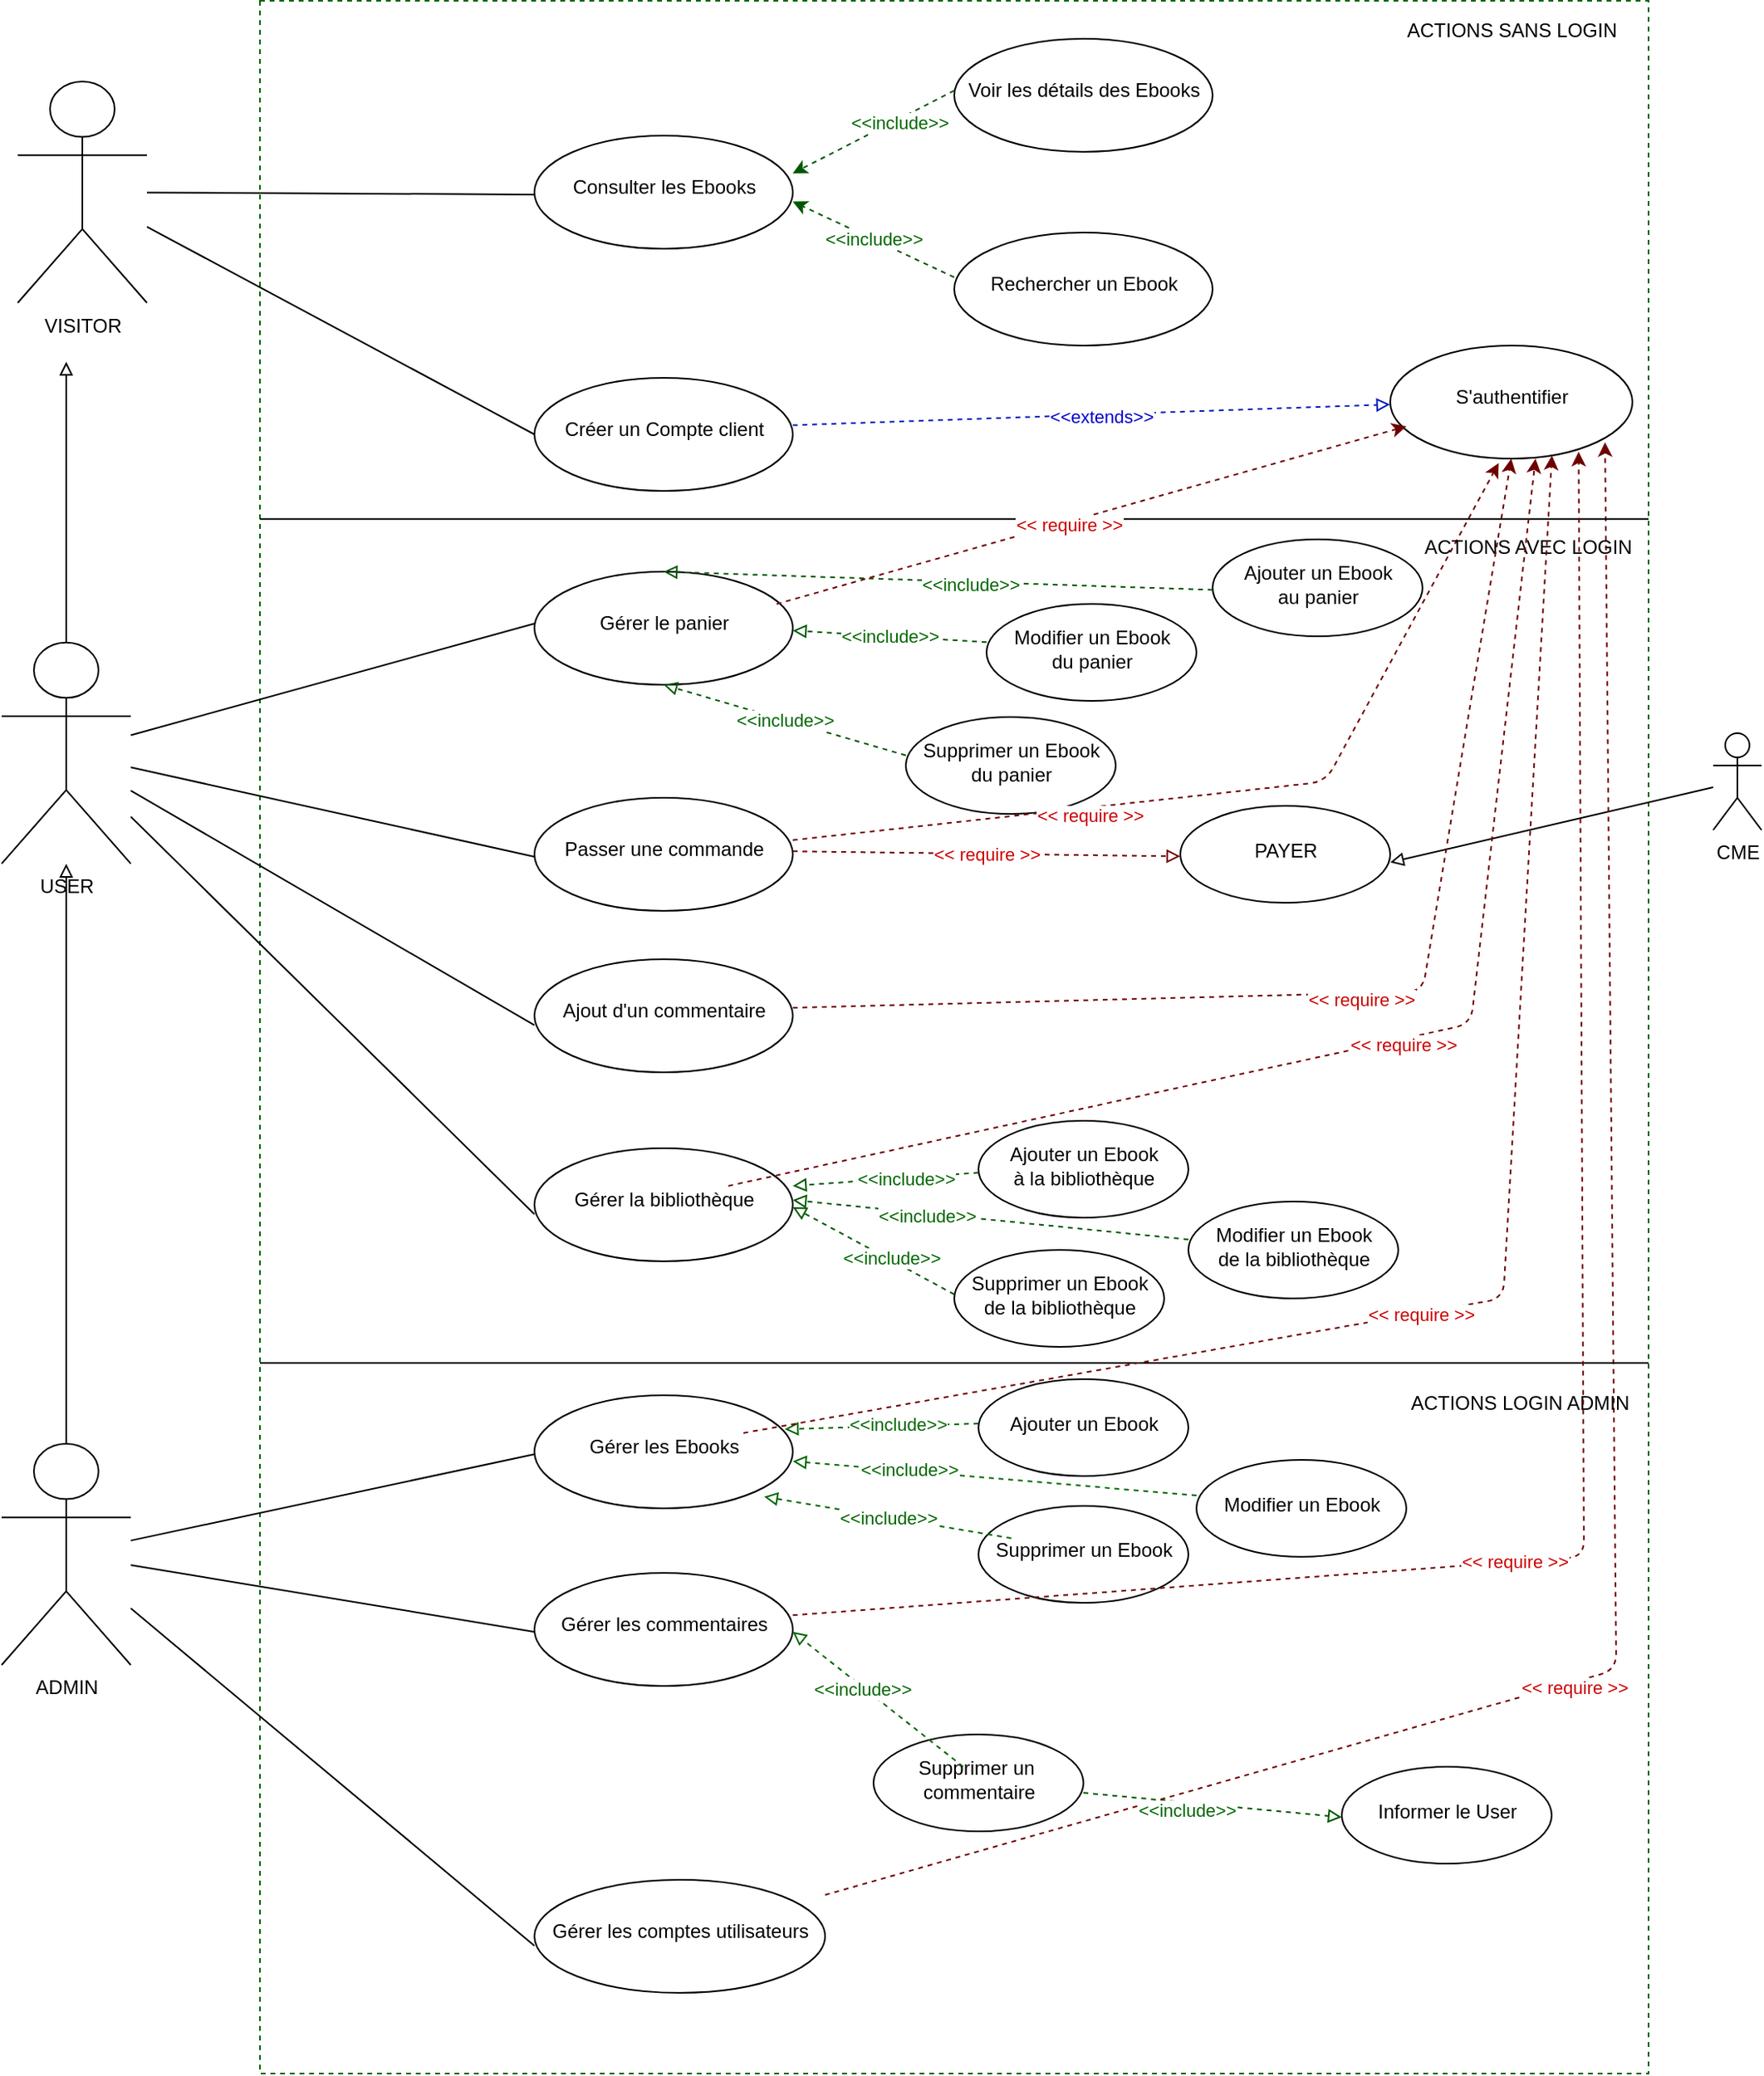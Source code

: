 <mxfile>
    <diagram id="oeYwWfiXL7aOKT_1QvoW" name="Page-1">
        <mxGraphModel dx="2318" dy="1635" grid="1" gridSize="10" guides="1" tooltips="1" connect="1" arrows="1" fold="1" page="1" pageScale="1" pageWidth="3300" pageHeight="4681" math="0" shadow="0">
            <root>
                <mxCell id="0"/>
                <mxCell id="1" parent="0"/>
                <mxCell id="112" value="" style="html=1;dashed=1;strokeColor=#006600;" parent="1" vertex="1">
                    <mxGeometry x="200" y="46.5" width="860" height="1283.5" as="geometry"/>
                </mxCell>
                <mxCell id="73" style="edgeStyle=none;html=1;entryX=0;entryY=0.75;entryDx=0;entryDy=0;startArrow=none;startFill=0;endArrow=none;endFill=0;" parent="1" source="4" target="56" edge="1">
                    <mxGeometry relative="1" as="geometry"/>
                </mxCell>
                <mxCell id="74" style="edgeStyle=none;html=1;entryX=0;entryY=0.75;entryDx=0;entryDy=0;startArrow=none;startFill=0;endArrow=none;endFill=0;" parent="1" source="4" target="58" edge="1">
                    <mxGeometry relative="1" as="geometry"/>
                </mxCell>
                <mxCell id="75" style="edgeStyle=none;html=1;entryX=0;entryY=1;entryDx=0;entryDy=0;startArrow=none;startFill=0;endArrow=none;endFill=0;" parent="1" source="4" target="60" edge="1">
                    <mxGeometry relative="1" as="geometry"/>
                </mxCell>
                <mxCell id="101" style="edgeStyle=none;html=1;startArrow=none;startFill=0;endArrow=block;endFill=0;" parent="1" source="4" target="54" edge="1">
                    <mxGeometry relative="1" as="geometry"/>
                </mxCell>
                <mxCell id="4" value="ADMIN" style="shape=umlActor;verticalLabelPosition=bottom;verticalAlign=top;html=1;" parent="1" vertex="1">
                    <mxGeometry x="40" y="940" width="80" height="137" as="geometry"/>
                </mxCell>
                <mxCell id="11" value="" style="shape=ellipse;container=1;horizontal=1;horizontalStack=0;resizeParent=1;resizeParentMax=0;resizeLast=0;html=1;dashed=0;collapsible=0;" parent="1" vertex="1">
                    <mxGeometry x="370" y="130" width="160" height="70" as="geometry"/>
                </mxCell>
                <mxCell id="14" value="Consulter les Ebooks" style="text;html=1;align=center;verticalAlign=middle;rotatable=0;fillColor=none;strokeColor=none;" parent="11" vertex="1">
                    <mxGeometry y="23.333" width="160" height="17.5" as="geometry"/>
                </mxCell>
                <mxCell id="16" value="" style="shape=ellipse;container=1;horizontal=1;horizontalStack=0;resizeParent=1;resizeParentMax=0;resizeLast=0;html=1;dashed=0;collapsible=0;" parent="1" vertex="1">
                    <mxGeometry x="630" y="70" width="160" height="70" as="geometry"/>
                </mxCell>
                <mxCell id="17" value="Voir les détails des Ebooks" style="text;html=1;align=center;verticalAlign=middle;rotatable=0;fillColor=none;strokeColor=none;" parent="16" vertex="1">
                    <mxGeometry y="23.333" width="160" height="17.5" as="geometry"/>
                </mxCell>
                <mxCell id="18" value="" style="shape=ellipse;container=1;horizontal=1;horizontalStack=0;resizeParent=1;resizeParentMax=0;resizeLast=0;html=1;dashed=0;collapsible=0;" parent="1" vertex="1">
                    <mxGeometry x="630" y="190" width="160" height="70" as="geometry"/>
                </mxCell>
                <mxCell id="19" value="Rechercher un Ebook" style="text;html=1;align=center;verticalAlign=middle;rotatable=0;fillColor=none;strokeColor=none;" parent="18" vertex="1">
                    <mxGeometry y="23.333" width="160" height="17.5" as="geometry"/>
                </mxCell>
                <mxCell id="20" value="" style="shape=ellipse;container=1;horizontal=1;horizontalStack=0;resizeParent=1;resizeParentMax=0;resizeLast=0;html=1;dashed=0;collapsible=0;" parent="1" vertex="1">
                    <mxGeometry x="370" y="280" width="160" height="70" as="geometry"/>
                </mxCell>
                <mxCell id="21" value="Créer un Compte client" style="text;html=1;align=center;verticalAlign=middle;rotatable=0;fillColor=none;strokeColor=none;" parent="20" vertex="1">
                    <mxGeometry y="23.333" width="160" height="17.5" as="geometry"/>
                </mxCell>
                <mxCell id="22" value="" style="shape=ellipse;container=1;horizontal=1;horizontalStack=0;resizeParent=1;resizeParentMax=0;resizeLast=0;html=1;dashed=0;collapsible=0;" parent="1" vertex="1">
                    <mxGeometry x="370" y="400" width="160" height="70" as="geometry"/>
                </mxCell>
                <mxCell id="23" value="Gérer le panier" style="text;html=1;align=center;verticalAlign=middle;rotatable=0;fillColor=none;strokeColor=none;" parent="22" vertex="1">
                    <mxGeometry y="23.333" width="160" height="17.5" as="geometry"/>
                </mxCell>
                <mxCell id="24" value="" style="shape=ellipse;container=1;horizontal=1;horizontalStack=0;resizeParent=1;resizeParentMax=0;resizeLast=0;html=1;dashed=0;collapsible=0;" parent="1" vertex="1">
                    <mxGeometry x="370" y="757" width="160" height="70" as="geometry"/>
                </mxCell>
                <mxCell id="25" value="Gérer la bibliothèque" style="text;html=1;align=center;verticalAlign=middle;rotatable=0;fillColor=none;strokeColor=none;" parent="24" vertex="1">
                    <mxGeometry y="23.333" width="160" height="17.5" as="geometry"/>
                </mxCell>
                <mxCell id="26" value="" style="shape=ellipse;container=1;horizontal=1;horizontalStack=0;resizeParent=1;resizeParentMax=0;resizeLast=0;html=1;dashed=0;collapsible=0;" parent="1" vertex="1">
                    <mxGeometry x="645" y="740" width="130" height="60" as="geometry"/>
                </mxCell>
                <mxCell id="27" value="Ajouter un Ebook &lt;br&gt;à la bibliothèque" style="text;html=1;align=center;verticalAlign=middle;rotatable=0;fillColor=none;strokeColor=none;" parent="26" vertex="1">
                    <mxGeometry y="20.0" width="130" height="15" as="geometry"/>
                </mxCell>
                <mxCell id="82" style="edgeStyle=none;html=1;entryX=1;entryY=0.5;entryDx=0;entryDy=0;startArrow=none;startFill=0;endArrow=block;endFill=0;dashed=1;fillColor=#008a00;strokeColor=#005700;" parent="1" source="28" target="25" edge="1">
                    <mxGeometry relative="1" as="geometry"/>
                </mxCell>
                <mxCell id="140" value="&amp;lt;&amp;lt;include&amp;gt;&amp;gt;" style="edgeLabel;html=1;align=center;verticalAlign=middle;resizable=0;points=[];fontColor=#006600;" vertex="1" connectable="0" parent="82">
                    <mxGeometry x="0.319" y="1" relative="1" as="geometry">
                        <mxPoint as="offset"/>
                    </mxGeometry>
                </mxCell>
                <mxCell id="28" value="" style="shape=ellipse;container=1;horizontal=1;horizontalStack=0;resizeParent=1;resizeParentMax=0;resizeLast=0;html=1;dashed=0;collapsible=0;" parent="1" vertex="1">
                    <mxGeometry x="775" y="790" width="130" height="60" as="geometry"/>
                </mxCell>
                <mxCell id="29" value="Modifier un Ebook &lt;br&gt;de la bibliothèque" style="text;html=1;align=center;verticalAlign=middle;rotatable=0;fillColor=none;strokeColor=none;" parent="28" vertex="1">
                    <mxGeometry y="20.0" width="130" height="15" as="geometry"/>
                </mxCell>
                <mxCell id="31" value="" style="shape=ellipse;container=1;horizontal=1;horizontalStack=0;resizeParent=1;resizeParentMax=0;resizeLast=0;html=1;dashed=0;collapsible=0;" parent="1" vertex="1">
                    <mxGeometry x="630" y="820" width="130" height="60" as="geometry"/>
                </mxCell>
                <mxCell id="32" value="Supprimer un Ebook &lt;br&gt;de la bibliothèque" style="text;html=1;align=center;verticalAlign=middle;rotatable=0;fillColor=none;strokeColor=none;" parent="31" vertex="1">
                    <mxGeometry y="20.0" width="130" height="15" as="geometry"/>
                </mxCell>
                <mxCell id="33" value="" style="shape=ellipse;container=1;horizontal=1;horizontalStack=0;resizeParent=1;resizeParentMax=0;resizeLast=0;html=1;dashed=0;collapsible=0;" parent="1" vertex="1">
                    <mxGeometry x="790" y="380.0" width="130" height="60" as="geometry"/>
                </mxCell>
                <mxCell id="34" value="Ajouter un Ebook &lt;br&gt;au panier" style="text;html=1;align=center;verticalAlign=middle;rotatable=0;fillColor=none;strokeColor=none;" parent="33" vertex="1">
                    <mxGeometry y="20.0" width="130" height="15" as="geometry"/>
                </mxCell>
                <mxCell id="36" value="" style="shape=ellipse;container=1;horizontal=1;horizontalStack=0;resizeParent=1;resizeParentMax=0;resizeLast=0;html=1;dashed=0;collapsible=0;" parent="1" vertex="1">
                    <mxGeometry x="650" y="420.0" width="130" height="60" as="geometry"/>
                </mxCell>
                <mxCell id="37" value="Modifier un Ebook &lt;br&gt;du panier" style="text;html=1;align=center;verticalAlign=middle;rotatable=0;fillColor=none;strokeColor=none;" parent="36" vertex="1">
                    <mxGeometry y="20.0" width="130" height="15" as="geometry"/>
                </mxCell>
                <mxCell id="38" value="" style="shape=ellipse;container=1;horizontal=1;horizontalStack=0;resizeParent=1;resizeParentMax=0;resizeLast=0;html=1;dashed=0;collapsible=0;" parent="1" vertex="1">
                    <mxGeometry x="600" y="490" width="130" height="60" as="geometry"/>
                </mxCell>
                <mxCell id="39" value="Supprimer un Ebook &lt;br&gt;du panier" style="text;html=1;align=center;verticalAlign=middle;rotatable=0;fillColor=none;strokeColor=none;" parent="38" vertex="1">
                    <mxGeometry y="20.0" width="130" height="15" as="geometry"/>
                </mxCell>
                <mxCell id="126" style="edgeStyle=none;html=1;entryX=0.448;entryY=1.039;entryDx=0;entryDy=0;entryPerimeter=0;dashed=1;fontColor=#006600;fillColor=#a20025;strokeColor=#6F0000;" edge="1" parent="1" source="43" target="45">
                    <mxGeometry relative="1" as="geometry">
                        <Array as="points">
                            <mxPoint x="860" y="530"/>
                        </Array>
                    </mxGeometry>
                </mxCell>
                <mxCell id="127" value="&lt;span style=&quot;color: rgb(204, 0, 0);&quot;&gt;&amp;lt;&amp;lt; require &amp;gt;&amp;gt;&lt;/span&gt;" style="edgeLabel;html=1;align=center;verticalAlign=middle;resizable=0;points=[];fontColor=#006600;" vertex="1" connectable="0" parent="126">
                    <mxGeometry x="-0.339" y="-5" relative="1" as="geometry">
                        <mxPoint as="offset"/>
                    </mxGeometry>
                </mxCell>
                <mxCell id="43" value="" style="shape=ellipse;container=1;horizontal=1;horizontalStack=0;resizeParent=1;resizeParentMax=0;resizeLast=0;html=1;dashed=0;collapsible=0;" parent="1" vertex="1">
                    <mxGeometry x="370" y="540" width="160" height="70" as="geometry"/>
                </mxCell>
                <mxCell id="44" value="Passer une commande" style="text;html=1;align=center;verticalAlign=middle;rotatable=0;fillColor=none;strokeColor=none;" parent="43" vertex="1">
                    <mxGeometry y="23.333" width="160" height="17.5" as="geometry"/>
                </mxCell>
                <mxCell id="45" value="" style="shape=ellipse;container=1;horizontal=1;horizontalStack=0;resizeParent=1;resizeParentMax=0;resizeLast=0;html=1;dashed=0;collapsible=0;" parent="1" vertex="1">
                    <mxGeometry x="900" y="260" width="150" height="70" as="geometry"/>
                </mxCell>
                <mxCell id="46" value="S'authentifier" style="text;html=1;align=center;verticalAlign=middle;rotatable=0;fillColor=none;strokeColor=none;" parent="45" vertex="1">
                    <mxGeometry y="23.333" width="150" height="17.5" as="geometry"/>
                </mxCell>
                <mxCell id="47" value="" style="shape=ellipse;container=1;horizontal=1;horizontalStack=0;resizeParent=1;resizeParentMax=0;resizeLast=0;html=1;dashed=0;collapsible=0;" parent="1" vertex="1">
                    <mxGeometry x="770" y="545" width="130" height="60" as="geometry"/>
                </mxCell>
                <mxCell id="48" value="PAYER" style="text;html=1;align=center;verticalAlign=middle;rotatable=0;fillColor=none;strokeColor=none;" parent="47" vertex="1">
                    <mxGeometry y="20.0" width="130" height="15" as="geometry"/>
                </mxCell>
                <mxCell id="80" style="edgeStyle=none;html=1;entryX=1;entryY=1;entryDx=0;entryDy=0;startArrow=none;startFill=0;endArrow=block;endFill=0;" parent="1" source="49" target="48" edge="1">
                    <mxGeometry relative="1" as="geometry"/>
                </mxCell>
                <mxCell id="49" value="CME&lt;br&gt;" style="shape=umlActor;verticalLabelPosition=bottom;verticalAlign=top;html=1;" parent="1" vertex="1">
                    <mxGeometry x="1100" y="500" width="30" height="60" as="geometry"/>
                </mxCell>
                <mxCell id="51" value="" style="shape=ellipse;container=1;horizontal=1;horizontalStack=0;resizeParent=1;resizeParentMax=0;resizeLast=0;html=1;dashed=0;collapsible=0;" parent="1" vertex="1">
                    <mxGeometry x="370" y="640" width="160" height="70" as="geometry"/>
                </mxCell>
                <mxCell id="52" value="Ajout d'un commentaire" style="text;html=1;align=center;verticalAlign=middle;rotatable=0;fillColor=none;strokeColor=none;" parent="51" vertex="1">
                    <mxGeometry y="23.333" width="160" height="17.5" as="geometry"/>
                </mxCell>
                <mxCell id="69" style="edgeStyle=none;html=1;entryX=0;entryY=0.5;entryDx=0;entryDy=0;startArrow=none;startFill=0;endArrow=none;endFill=0;" parent="1" source="54" target="23" edge="1">
                    <mxGeometry relative="1" as="geometry"/>
                </mxCell>
                <mxCell id="70" style="edgeStyle=none;html=1;entryX=0;entryY=0.75;entryDx=0;entryDy=0;startArrow=none;startFill=0;endArrow=none;endFill=0;" parent="1" source="54" target="44" edge="1">
                    <mxGeometry relative="1" as="geometry"/>
                </mxCell>
                <mxCell id="71" style="edgeStyle=none;html=1;entryX=0;entryY=1;entryDx=0;entryDy=0;startArrow=none;startFill=0;endArrow=none;endFill=0;" parent="1" source="54" target="52" edge="1">
                    <mxGeometry relative="1" as="geometry"/>
                </mxCell>
                <mxCell id="72" style="edgeStyle=none;html=1;entryX=0;entryY=1;entryDx=0;entryDy=0;startArrow=none;startFill=0;endArrow=none;endFill=0;" parent="1" source="54" target="25" edge="1">
                    <mxGeometry relative="1" as="geometry"/>
                </mxCell>
                <mxCell id="109" style="edgeStyle=none;html=1;startArrow=none;startFill=0;endArrow=block;endFill=0;" parent="1" source="54" edge="1">
                    <mxGeometry relative="1" as="geometry">
                        <mxPoint x="80" y="270" as="targetPoint"/>
                    </mxGeometry>
                </mxCell>
                <mxCell id="54" value="USER" style="shape=umlActor;verticalLabelPosition=bottom;verticalAlign=top;html=1;" parent="1" vertex="1">
                    <mxGeometry x="40" y="443.83" width="80" height="137" as="geometry"/>
                </mxCell>
                <mxCell id="55" value="" style="shape=ellipse;container=1;horizontal=1;horizontalStack=0;resizeParent=1;resizeParentMax=0;resizeLast=0;html=1;dashed=0;collapsible=0;" parent="1" vertex="1">
                    <mxGeometry x="370" y="910" width="160" height="70" as="geometry"/>
                </mxCell>
                <mxCell id="56" value="Gérer les Ebooks" style="text;html=1;align=center;verticalAlign=middle;rotatable=0;fillColor=none;strokeColor=none;" parent="55" vertex="1">
                    <mxGeometry y="23.333" width="160" height="17.5" as="geometry"/>
                </mxCell>
                <mxCell id="57" value="" style="shape=ellipse;container=1;horizontal=1;horizontalStack=0;resizeParent=1;resizeParentMax=0;resizeLast=0;html=1;dashed=0;collapsible=0;" parent="1" vertex="1">
                    <mxGeometry x="370" y="1020" width="160" height="70" as="geometry"/>
                </mxCell>
                <mxCell id="58" value="Gérer les commentaires" style="text;html=1;align=center;verticalAlign=middle;rotatable=0;fillColor=none;strokeColor=none;" parent="57" vertex="1">
                    <mxGeometry y="23.333" width="160" height="17.5" as="geometry"/>
                </mxCell>
                <mxCell id="136" style="edgeStyle=none;html=1;entryX=0.887;entryY=0.855;entryDx=0;entryDy=0;entryPerimeter=0;dashed=1;fontColor=#006600;fillColor=#a20025;strokeColor=#6F0000;" edge="1" parent="1" source="59" target="45">
                    <mxGeometry relative="1" as="geometry">
                        <Array as="points">
                            <mxPoint x="1040" y="1080"/>
                        </Array>
                    </mxGeometry>
                </mxCell>
                <mxCell id="137" value="&lt;font color=&quot;#cc0000&quot;&gt;&amp;lt;&amp;lt; require &amp;gt;&amp;gt;&lt;/font&gt;" style="edgeLabel;html=1;align=center;verticalAlign=middle;resizable=0;points=[];fontColor=#006600;" vertex="1" connectable="0" parent="136">
                    <mxGeometry x="-0.242" y="-3" relative="1" as="geometry">
                        <mxPoint as="offset"/>
                    </mxGeometry>
                </mxCell>
                <mxCell id="59" value="" style="shape=ellipse;container=1;horizontal=1;horizontalStack=0;resizeParent=1;resizeParentMax=0;resizeLast=0;html=1;dashed=0;collapsible=0;" parent="1" vertex="1">
                    <mxGeometry x="370" y="1210" width="180" height="70" as="geometry"/>
                </mxCell>
                <mxCell id="60" value="Gérer les comptes utilisateurs" style="text;html=1;align=center;verticalAlign=middle;rotatable=0;fillColor=none;strokeColor=none;" parent="59" vertex="1">
                    <mxGeometry y="23.333" width="180" height="17.5" as="geometry"/>
                </mxCell>
                <mxCell id="62" style="edgeStyle=none;html=1;entryX=1;entryY=0;entryDx=0;entryDy=0;exitX=0;exitY=0.5;exitDx=0;exitDy=0;dashed=1;fillColor=#008a00;strokeColor=#005700;" parent="1" source="17" target="14" edge="1">
                    <mxGeometry relative="1" as="geometry">
                        <mxPoint x="690" y="111" as="sourcePoint"/>
                    </mxGeometry>
                </mxCell>
                <mxCell id="138" value="&lt;font color=&quot;#006600&quot;&gt;&amp;lt;&amp;lt;include&amp;gt;&amp;gt;&lt;/font&gt;" style="edgeLabel;html=1;align=center;verticalAlign=middle;resizable=0;points=[];fontColor=#CC0000;" vertex="1" connectable="0" parent="62">
                    <mxGeometry x="-0.276" y="1" relative="1" as="geometry">
                        <mxPoint x="1" as="offset"/>
                    </mxGeometry>
                </mxCell>
                <mxCell id="63" value="&lt;span style=&quot;color: rgb(0, 102, 0);&quot;&gt;&amp;lt;&amp;lt;include&amp;gt;&amp;gt;&lt;/span&gt;" style="edgeStyle=none;html=1;startArrow=none;startFill=0;exitX=0;exitY=0.25;exitDx=0;exitDy=0;entryX=1;entryY=1;entryDx=0;entryDy=0;dashed=1;fillColor=#008a00;strokeColor=#005700;" parent="1" source="19" target="14" edge="1">
                    <mxGeometry relative="1" as="geometry">
                        <mxPoint x="530" y="181" as="targetPoint"/>
                    </mxGeometry>
                </mxCell>
                <mxCell id="64" style="edgeStyle=none;html=1;entryX=0;entryY=0.75;entryDx=0;entryDy=0;startArrow=none;startFill=0;dashed=1;endArrow=block;endFill=0;fillColor=#0050ef;strokeColor=#001DBC;" parent="1" source="21" target="46" edge="1">
                    <mxGeometry relative="1" as="geometry"/>
                </mxCell>
                <mxCell id="65" value="&lt;font color=&quot;#0000cc&quot;&gt;&amp;lt;&amp;lt;extends&amp;gt;&amp;gt;&lt;/font&gt;" style="edgeLabel;html=1;align=center;verticalAlign=middle;resizable=0;points=[];fontColor=#005700;" parent="64" vertex="1" connectable="0">
                    <mxGeometry x="0.026" y="-1" relative="1" as="geometry">
                        <mxPoint x="1" as="offset"/>
                    </mxGeometry>
                </mxCell>
                <mxCell id="76" style="edgeStyle=none;html=1;startArrow=none;startFill=0;endArrow=block;endFill=0;exitX=0;exitY=0.75;exitDx=0;exitDy=0;entryX=0.5;entryY=0;entryDx=0;entryDy=0;dashed=1;fillColor=#008a00;strokeColor=#005700;" parent="1" source="34" target="22" edge="1">
                    <mxGeometry relative="1" as="geometry">
                        <mxPoint x="530" y="400" as="targetPoint"/>
                    </mxGeometry>
                </mxCell>
                <mxCell id="142" value="&amp;lt;&amp;lt;include&amp;gt;&amp;gt;" style="edgeLabel;html=1;align=center;verticalAlign=middle;resizable=0;points=[];fontColor=#006600;" vertex="1" connectable="0" parent="76">
                    <mxGeometry x="-0.118" y="1" relative="1" as="geometry">
                        <mxPoint as="offset"/>
                    </mxGeometry>
                </mxCell>
                <mxCell id="77" value="&lt;span style=&quot;color: rgb(0, 102, 0);&quot;&gt;&amp;lt;&amp;lt;include&amp;gt;&amp;gt;&lt;/span&gt;" style="edgeStyle=none;html=1;entryX=1;entryY=0.75;entryDx=0;entryDy=0;startArrow=none;startFill=0;endArrow=block;endFill=0;dashed=1;fillColor=#008a00;strokeColor=#005700;" parent="1" source="37" target="23" edge="1">
                    <mxGeometry relative="1" as="geometry"/>
                </mxCell>
                <mxCell id="78" value="&lt;span style=&quot;color: rgb(0, 102, 0);&quot;&gt;&amp;lt;&amp;lt;include&amp;gt;&amp;gt;&lt;/span&gt;" style="edgeStyle=none;html=1;entryX=0.5;entryY=1;entryDx=0;entryDy=0;startArrow=none;startFill=0;endArrow=block;endFill=0;exitX=0;exitY=0.25;exitDx=0;exitDy=0;dashed=1;fillColor=#008a00;strokeColor=#005700;" parent="1" source="39" target="22" edge="1">
                    <mxGeometry relative="1" as="geometry"/>
                </mxCell>
                <mxCell id="79" value="&lt;span style=&quot;color: rgb(204, 0, 0);&quot;&gt;&amp;lt;&amp;lt; require &amp;gt;&amp;gt;&lt;/span&gt;" style="edgeStyle=none;html=1;entryX=0;entryY=0.75;entryDx=0;entryDy=0;startArrow=none;startFill=0;endArrow=block;endFill=0;dashed=1;fillColor=#a20025;strokeColor=#6F0000;" parent="1" source="44" target="48" edge="1">
                    <mxGeometry relative="1" as="geometry"/>
                </mxCell>
                <mxCell id="81" style="edgeStyle=none;html=1;entryX=1;entryY=0;entryDx=0;entryDy=0;startArrow=none;startFill=0;endArrow=block;endFill=0;dashed=1;fillColor=#008a00;strokeColor=#005700;" parent="1" source="27" target="25" edge="1">
                    <mxGeometry relative="1" as="geometry"/>
                </mxCell>
                <mxCell id="139" value="&amp;lt;&amp;lt;include&amp;gt;&amp;gt;" style="edgeLabel;html=1;align=center;verticalAlign=middle;resizable=0;points=[];fontColor=#006600;" vertex="1" connectable="0" parent="81">
                    <mxGeometry x="-0.217" relative="1" as="geometry">
                        <mxPoint as="offset"/>
                    </mxGeometry>
                </mxCell>
                <mxCell id="83" style="edgeStyle=none;html=1;exitX=0;exitY=0.5;exitDx=0;exitDy=0;startArrow=none;startFill=0;endArrow=block;endFill=0;entryX=1;entryY=0.75;entryDx=0;entryDy=0;dashed=1;fillColor=#008a00;strokeColor=#005700;" parent="1" source="32" target="25" edge="1">
                    <mxGeometry relative="1" as="geometry">
                        <mxPoint x="530" y="800" as="targetPoint"/>
                    </mxGeometry>
                </mxCell>
                <mxCell id="141" value="&amp;lt;&amp;lt;include&amp;gt;&amp;gt;" style="edgeLabel;html=1;align=center;verticalAlign=middle;resizable=0;points=[];fontColor=#006600;" vertex="1" connectable="0" parent="83">
                    <mxGeometry x="-0.212" y="-1" relative="1" as="geometry">
                        <mxPoint as="offset"/>
                    </mxGeometry>
                </mxCell>
                <mxCell id="89" style="edgeStyle=none;html=1;entryX=0;entryY=0.75;entryDx=0;entryDy=0;startArrow=none;startFill=0;endArrow=block;endFill=0;dashed=1;fillColor=#008a00;strokeColor=#005700;" parent="1" source="84" target="87" edge="1">
                    <mxGeometry relative="1" as="geometry"/>
                </mxCell>
                <mxCell id="90" value="&lt;span style=&quot;color: rgb(0, 102, 0);&quot;&gt;&amp;lt;&amp;lt;include&amp;gt;&amp;gt;&lt;/span&gt;" style="edgeLabel;html=1;align=center;verticalAlign=middle;resizable=0;points=[];" parent="89" vertex="1" connectable="0">
                    <mxGeometry x="-0.199" y="-4" relative="1" as="geometry">
                        <mxPoint y="1" as="offset"/>
                    </mxGeometry>
                </mxCell>
                <mxCell id="84" value="" style="shape=ellipse;container=1;horizontal=1;horizontalStack=0;resizeParent=1;resizeParentMax=0;resizeLast=0;html=1;dashed=0;collapsible=0;" parent="1" vertex="1">
                    <mxGeometry x="580" y="1120" width="130" height="60" as="geometry"/>
                </mxCell>
                <mxCell id="85" value="Supprimer un&amp;nbsp;&lt;br&gt;commentaire" style="text;html=1;align=center;verticalAlign=middle;rotatable=0;fillColor=none;strokeColor=none;" parent="84" vertex="1">
                    <mxGeometry y="20.0" width="130" height="15" as="geometry"/>
                </mxCell>
                <mxCell id="86" value="" style="shape=ellipse;container=1;horizontal=1;horizontalStack=0;resizeParent=1;resizeParentMax=0;resizeLast=0;html=1;dashed=0;collapsible=0;" parent="1" vertex="1">
                    <mxGeometry x="870" y="1140" width="130" height="60" as="geometry"/>
                </mxCell>
                <mxCell id="87" value="Informer le User" style="text;html=1;align=center;verticalAlign=middle;rotatable=0;fillColor=none;strokeColor=none;" parent="86" vertex="1">
                    <mxGeometry y="20.0" width="130" height="15" as="geometry"/>
                </mxCell>
                <mxCell id="88" style="edgeStyle=none;html=1;entryX=1;entryY=0.75;entryDx=0;entryDy=0;startArrow=none;startFill=0;endArrow=block;endFill=0;dashed=1;strokeColor=#006600;" parent="1" source="85" target="58" edge="1">
                    <mxGeometry relative="1" as="geometry"/>
                </mxCell>
                <mxCell id="145" value="&amp;lt;&amp;lt;include&amp;gt;&amp;gt;" style="edgeLabel;html=1;align=center;verticalAlign=middle;resizable=0;points=[];fontColor=#006600;" vertex="1" connectable="0" parent="88">
                    <mxGeometry x="0.181" y="2" relative="1" as="geometry">
                        <mxPoint x="1" as="offset"/>
                    </mxGeometry>
                </mxCell>
                <mxCell id="91" value="" style="shape=ellipse;container=1;horizontal=1;horizontalStack=0;resizeParent=1;resizeParentMax=0;resizeLast=0;html=1;dashed=0;collapsible=0;" parent="1" vertex="1">
                    <mxGeometry x="645" y="900" width="130" height="60" as="geometry"/>
                </mxCell>
                <mxCell id="92" value="Ajouter un Ebook" style="text;html=1;align=center;verticalAlign=middle;rotatable=0;fillColor=none;strokeColor=none;" parent="91" vertex="1">
                    <mxGeometry y="20.0" width="130" height="15" as="geometry"/>
                </mxCell>
                <mxCell id="93" value="" style="shape=ellipse;container=1;horizontal=1;horizontalStack=0;resizeParent=1;resizeParentMax=0;resizeLast=0;html=1;dashed=0;collapsible=0;" parent="1" vertex="1">
                    <mxGeometry x="780" y="950" width="130" height="60" as="geometry"/>
                </mxCell>
                <mxCell id="94" value="Modifier un Ebook" style="text;html=1;align=center;verticalAlign=middle;rotatable=0;fillColor=none;strokeColor=none;" parent="93" vertex="1">
                    <mxGeometry y="20.0" width="130" height="15" as="geometry"/>
                </mxCell>
                <mxCell id="95" value="" style="shape=ellipse;container=1;horizontal=1;horizontalStack=0;resizeParent=1;resizeParentMax=0;resizeLast=0;html=1;dashed=0;collapsible=0;" parent="1" vertex="1">
                    <mxGeometry x="645" y="978.5" width="130" height="60" as="geometry"/>
                </mxCell>
                <mxCell id="96" value="Supprimer un Ebook" style="text;html=1;align=center;verticalAlign=middle;rotatable=0;fillColor=none;strokeColor=none;" parent="95" vertex="1">
                    <mxGeometry y="20.0" width="130" height="15" as="geometry"/>
                </mxCell>
                <mxCell id="97" style="edgeStyle=none;html=1;entryX=1;entryY=1;entryDx=0;entryDy=0;startArrow=none;startFill=0;endArrow=block;endFill=0;dashed=1;strokeColor=#006600;" parent="1" source="94" target="56" edge="1">
                    <mxGeometry relative="1" as="geometry"/>
                </mxCell>
                <mxCell id="144" value="&amp;lt;&amp;lt;include&amp;gt;&amp;gt;" style="edgeLabel;html=1;align=center;verticalAlign=middle;resizable=0;points=[];fontColor=#006600;" vertex="1" connectable="0" parent="97">
                    <mxGeometry x="0.423" y="-1" relative="1" as="geometry">
                        <mxPoint as="offset"/>
                    </mxGeometry>
                </mxCell>
                <mxCell id="98" style="edgeStyle=none;html=1;exitX=0;exitY=0.5;exitDx=0;exitDy=0;entryX=0.969;entryY=0.3;entryDx=0;entryDy=0;entryPerimeter=0;startArrow=none;startFill=0;endArrow=block;endFill=0;dashed=1;strokeColor=#006600;" parent="1" source="92" target="55" edge="1">
                    <mxGeometry relative="1" as="geometry"/>
                </mxCell>
                <mxCell id="143" value="&amp;lt;&amp;lt;include&amp;gt;&amp;gt;" style="edgeLabel;html=1;align=center;verticalAlign=middle;resizable=0;points=[];fontColor=#006600;" vertex="1" connectable="0" parent="98">
                    <mxGeometry x="-0.176" y="-1" relative="1" as="geometry">
                        <mxPoint x="-1" as="offset"/>
                    </mxGeometry>
                </mxCell>
                <mxCell id="99" value="&lt;span style=&quot;color: rgb(0, 102, 0);&quot;&gt;&amp;lt;&amp;lt;include&amp;gt;&amp;gt;&lt;/span&gt;" style="edgeStyle=none;html=1;entryX=0.889;entryY=0.897;entryDx=0;entryDy=0;entryPerimeter=0;startArrow=none;startFill=0;endArrow=block;endFill=0;dashed=1;strokeColor=#006600;" parent="1" source="96" target="55" edge="1">
                    <mxGeometry relative="1" as="geometry"/>
                </mxCell>
                <mxCell id="108" style="edgeStyle=none;html=1;entryX=0;entryY=0.75;entryDx=0;entryDy=0;startArrow=none;startFill=0;endArrow=none;endFill=0;" parent="1" source="104" target="14" edge="1">
                    <mxGeometry relative="1" as="geometry"/>
                </mxCell>
                <mxCell id="110" style="edgeStyle=none;html=1;entryX=0;entryY=0.5;entryDx=0;entryDy=0;startArrow=none;startFill=0;endArrow=none;endFill=0;" parent="1" source="104" target="20" edge="1">
                    <mxGeometry relative="1" as="geometry"/>
                </mxCell>
                <mxCell id="104" value="VISITOR" style="shape=umlActor;verticalLabelPosition=bottom;verticalAlign=top;html=1;" parent="1" vertex="1">
                    <mxGeometry x="50" y="96.5" width="80" height="137" as="geometry"/>
                </mxCell>
                <mxCell id="113" value="" style="endArrow=none;html=1;exitX=0;exitY=0.25;exitDx=0;exitDy=0;entryX=1;entryY=0.25;entryDx=0;entryDy=0;" edge="1" parent="1" source="112" target="112">
                    <mxGeometry width="50" height="50" relative="1" as="geometry">
                        <mxPoint x="620" y="600" as="sourcePoint"/>
                        <mxPoint x="670" y="550" as="targetPoint"/>
                    </mxGeometry>
                </mxCell>
                <mxCell id="114" value="" style="endArrow=none;html=1;exitX=0;exitY=0.25;exitDx=0;exitDy=0;entryX=1;entryY=0.25;entryDx=0;entryDy=0;" edge="1" parent="1">
                    <mxGeometry width="50" height="50" relative="1" as="geometry">
                        <mxPoint x="200" y="889.995" as="sourcePoint"/>
                        <mxPoint x="1060" y="889.995" as="targetPoint"/>
                    </mxGeometry>
                </mxCell>
                <mxCell id="115" value="ACTIONS SANS LOGIN" style="text;html=1;align=center;verticalAlign=middle;resizable=0;points=[];autosize=1;strokeColor=none;fillColor=none;" vertex="1" parent="1">
                    <mxGeometry x="900" y="50" width="150" height="30" as="geometry"/>
                </mxCell>
                <mxCell id="116" value="ACTIONS AVEC LOGIN&lt;span style=&quot;color: rgba(0, 0, 0, 0); font-family: monospace; font-size: 0px; text-align: start;&quot;&gt;%3CmxGraphModel%3E%3Croot%3E%3CmxCell%20id%3D%220%22%2F%3E%3CmxCell%20id%3D%221%22%20parent%3D%220%22%2F%3E%3CmxCell%20id%3D%222%22%20value%3D%22ACTIONS%20SANS%20LOGIN%22%20style%3D%22text%3Bhtml%3D1%3Balign%3Dcenter%3BverticalAlign%3Dmiddle%3Bresizable%3D0%3Bpoints%3D%5B%5D%3Bautosize%3D1%3BstrokeColor%3Dnone%3BfillColor%3Dnone%3B%22%20vertex%3D%221%22%20parent%3D%221%22%3E%3CmxGeometry%20x%3D%22900%22%20y%3D%2250%22%20width%3D%22150%22%20height%3D%2230%22%20as%3D%22geometry%22%2F%3E%3C%2FmxCell%3E%3C%2Froot%3E%3C%2FmxGraphModel%3E&lt;/span&gt;" style="text;html=1;align=center;verticalAlign=middle;resizable=0;points=[];autosize=1;strokeColor=none;fillColor=none;" vertex="1" parent="1">
                    <mxGeometry x="910" y="370" width="150" height="30" as="geometry"/>
                </mxCell>
                <mxCell id="117" value="ACTIONS LOGIN ADMIN" style="text;html=1;align=center;verticalAlign=middle;resizable=0;points=[];autosize=1;strokeColor=none;fillColor=none;" vertex="1" parent="1">
                    <mxGeometry x="900" y="900" width="160" height="30" as="geometry"/>
                </mxCell>
                <mxCell id="121" value="&lt;span style=&quot;color: rgba(0, 0, 0, 0); font-family: monospace; font-size: 0px; text-align: start; background-color: rgb(42, 37, 47);&quot;&gt;%3CmxGraphModel%3E%3Croot%3E%3CmxCell%20id%3D%220%22%2F%3E%3CmxCell%20id%3D%221%22%20parent%3D%220%22%2F%3E%3CmxCell%20id%3D%222%22%20value%3D%22%26amp%3Blt%3B%26amp%3Blt%3B%20include%20%26amp%3Bgt%3B%26amp%3Bgt%3B%22%20style%3D%22edgeLabel%3Bhtml%3D1%3Balign%3Dcenter%3BverticalAlign%3Dmiddle%3Bresizable%3D0%3Bpoints%3D%5B%5D%3BfontColor%3D%23005700%3B%22%20vertex%3D%221%22%20connectable%3D%220%22%20parent%3D%221%22%3E%3CmxGeometry%20x%3D%22710.981%22%20y%3D%22315.729%22%20as%3D%22geometry%22%2F%3E%3C%2FmxCell%3E%3C%2Froot%3E%3C%2FmxGraphModel%3E&lt;/span&gt;" style="edgeStyle=none;html=1;fontColor=#006600;fillColor=#a20025;entryX=0.067;entryY=0.714;entryDx=0;entryDy=0;entryPerimeter=0;dashed=1;strokeColor=#6F0000;" edge="1" parent="1" target="45">
                    <mxGeometry relative="1" as="geometry">
                        <mxPoint x="520" y="420" as="sourcePoint"/>
                    </mxGeometry>
                </mxCell>
                <mxCell id="122" value="&lt;span style=&quot;color: rgba(0, 0, 0, 0); font-family: monospace; font-size: 0px; text-align: start; background-color: rgb(42, 37, 47);&quot;&gt;%3CmxGraphModel%3E%3Croot%3E%3CmxCell%20id%3D%220%22%2F%3E%3CmxCell%20id%3D%221%22%20parent%3D%220%22%2F%3E%3CmxCell%20id%3D%222%22%20value%3D%22%26amp%3Blt%3B%26amp%3Blt%3B%20include%20%26amp%3Bgt%3B%26amp%3Bgt%3B%22%20style%3D%22edgeLabel%3Bhtml%3D1%3Balign%3Dcenter%3BverticalAlign%3Dmiddle%3Bresizable%3D0%3Bpoints%3D%5B%5D%3BfontColor%3D%23005700%3B%22%20vertex%3D%221%22%20connectable%3D%220%22%20parent%3D%221%22%3E%3CmxGeometry%20x%3D%22710.981%22%20y%3D%22315.729%22%20as%3D%22geometry%22%2F%3E%3C%2FmxCell%3E%3C%2Froot%3E%3C%2FmxGraphModel%3E&lt;/span&gt;&lt;span style=&quot;color: rgba(0, 0, 0, 0); font-family: monospace; font-size: 0px; text-align: start; background-color: rgb(42, 37, 47);&quot;&gt;%3CmxGraphModel%3E%3Croot%3E%3CmxCell%20id%3D%220%22%2F%3E%3CmxCell%20id%3D%221%22%20parent%3D%220%22%2F%3E%3CmxCell%20id%3D%222%22%20value%3D%22%26amp%3Blt%3B%26amp%3Blt%3B%20include%20%26amp%3Bgt%3B%26amp%3Bgt%3B%22%20style%3D%22edgeLabel%3Bhtml%3D1%3Balign%3Dcenter%3BverticalAlign%3Dmiddle%3Bresizable%3D0%3Bpoints%3D%5B%5D%3BfontColor%3D%23005700%3B%22%20vertex%3D%221%22%20connectable%3D%220%22%20parent%3D%221%22%3E%3CmxGeometry%20x%3D%22710.981%22%20y%3D%22315.729%22%20as%3D%22geometry%22%2F%3E%3C%2FmxCell%3E%3C%2Froot%3E%3C%2FmxGraphModel%3E&lt;/span&gt;&lt;span style=&quot;color: rgba(0, 0, 0, 0); font-family: monospace; font-size: 0px; text-align: start; background-color: rgb(42, 37, 47);&quot;&gt;%3CmxGraphModel%3E%3Croot%3E%3CmxCell%20id%3D%220%22%2F%3E%3CmxCell%20id%3D%221%22%20parent%3D%220%22%2F%3E%3CmxCell%20id%3D%222%22%20value%3D%22%26amp%3Blt%3B%26amp%3Blt%3B%20include%20%26amp%3Bgt%3B%26amp%3Bgt%3B%22%20style%3D%22edgeLabel%3Bhtml%3D1%3Balign%3Dcenter%3BverticalAlign%3Dmiddle%3Bresizable%3D0%3Bpoints%3D%5B%5D%3BfontColor%3D%23005700%3B%22%20vertex%3D%221%22%20connectable%3D%220%22%20parent%3D%221%22%3E%3CmxGeometry%20x%3D%22710.981%22%20y%3D%22315.729%22%20as%3D%22geometry%22%2F%3E%3C%2FmxCell%3E%3C%2Froot%3E%3C%2FmxGraphModel%3E&lt;/span&gt;" style="edgeLabel;html=1;align=center;verticalAlign=middle;resizable=0;points=[];fontColor=#006600;" vertex="1" connectable="0" parent="121">
                    <mxGeometry x="-0.015" y="-1" relative="1" as="geometry">
                        <mxPoint as="offset"/>
                    </mxGeometry>
                </mxCell>
                <mxCell id="123" value="&lt;span style=&quot;color: rgb(204, 0, 0);&quot;&gt;&amp;lt;&amp;lt; require &amp;gt;&amp;gt;&lt;/span&gt;" style="edgeLabel;html=1;align=center;verticalAlign=middle;resizable=0;points=[];fontColor=#006600;" vertex="1" connectable="0" parent="121">
                    <mxGeometry x="-0.075" y="-2" relative="1" as="geometry">
                        <mxPoint as="offset"/>
                    </mxGeometry>
                </mxCell>
                <mxCell id="128" style="edgeStyle=none;html=1;entryX=0.5;entryY=1;entryDx=0;entryDy=0;dashed=1;fontColor=#006600;fillColor=#a20025;strokeColor=#6F0000;" edge="1" parent="1" source="52" target="45">
                    <mxGeometry relative="1" as="geometry">
                        <Array as="points">
                            <mxPoint x="920" y="660"/>
                        </Array>
                    </mxGeometry>
                </mxCell>
                <mxCell id="129" value="&lt;span style=&quot;color: rgb(204, 0, 0);&quot;&gt;&amp;lt;&amp;lt; require &amp;gt;&amp;gt;&lt;/span&gt;" style="edgeLabel;html=1;align=center;verticalAlign=middle;resizable=0;points=[];fontColor=#006600;" vertex="1" connectable="0" parent="128">
                    <mxGeometry x="-0.029" y="-4" relative="1" as="geometry">
                        <mxPoint as="offset"/>
                    </mxGeometry>
                </mxCell>
                <mxCell id="130" style="edgeStyle=none;html=1;entryX=0.6;entryY=1;entryDx=0;entryDy=0;entryPerimeter=0;dashed=1;fontColor=#006600;fillColor=#a20025;strokeColor=#6F0000;" edge="1" parent="1" source="25" target="45">
                    <mxGeometry relative="1" as="geometry">
                        <Array as="points">
                            <mxPoint x="950" y="680"/>
                        </Array>
                    </mxGeometry>
                </mxCell>
                <mxCell id="131" value="&lt;span style=&quot;color: rgb(204, 0, 0);&quot;&gt;&amp;lt;&amp;lt; require &amp;gt;&amp;gt;&lt;/span&gt;" style="edgeLabel;html=1;align=center;verticalAlign=middle;resizable=0;points=[];fontColor=#006600;" vertex="1" connectable="0" parent="130">
                    <mxGeometry x="0.036" y="-3" relative="1" as="geometry">
                        <mxPoint as="offset"/>
                    </mxGeometry>
                </mxCell>
                <mxCell id="132" style="edgeStyle=none;html=1;entryX=0.668;entryY=0.972;entryDx=0;entryDy=0;entryPerimeter=0;dashed=1;fontColor=#006600;fillColor=#a20025;strokeColor=#6F0000;" edge="1" parent="1" source="56" target="45">
                    <mxGeometry relative="1" as="geometry">
                        <Array as="points">
                            <mxPoint x="970" y="850"/>
                        </Array>
                    </mxGeometry>
                </mxCell>
                <mxCell id="133" value="&lt;span style=&quot;color: rgb(204, 0, 0);&quot;&gt;&amp;lt;&amp;lt; require &amp;gt;&amp;gt;&lt;/span&gt;" style="edgeLabel;html=1;align=center;verticalAlign=middle;resizable=0;points=[];fontColor=#006600;" vertex="1" connectable="0" parent="132">
                    <mxGeometry x="-0.149" y="-1" relative="1" as="geometry">
                        <mxPoint as="offset"/>
                    </mxGeometry>
                </mxCell>
                <mxCell id="134" style="edgeStyle=none;html=1;entryX=0.778;entryY=0.939;entryDx=0;entryDy=0;entryPerimeter=0;dashed=1;fontColor=#006600;fillColor=#a20025;strokeColor=#6F0000;" edge="1" parent="1" source="58" target="45">
                    <mxGeometry relative="1" as="geometry">
                        <Array as="points">
                            <mxPoint x="1020" y="1010"/>
                        </Array>
                    </mxGeometry>
                </mxCell>
                <mxCell id="135" value="&lt;span style=&quot;color: rgb(204, 0, 0);&quot;&gt;&amp;lt;&amp;lt; require &amp;gt;&amp;gt;&lt;/span&gt;" style="edgeLabel;html=1;align=center;verticalAlign=middle;resizable=0;points=[];fontColor=#006600;" vertex="1" connectable="0" parent="134">
                    <mxGeometry x="-0.238" relative="1" as="geometry">
                        <mxPoint as="offset"/>
                    </mxGeometry>
                </mxCell>
            </root>
        </mxGraphModel>
    </diagram>
</mxfile>